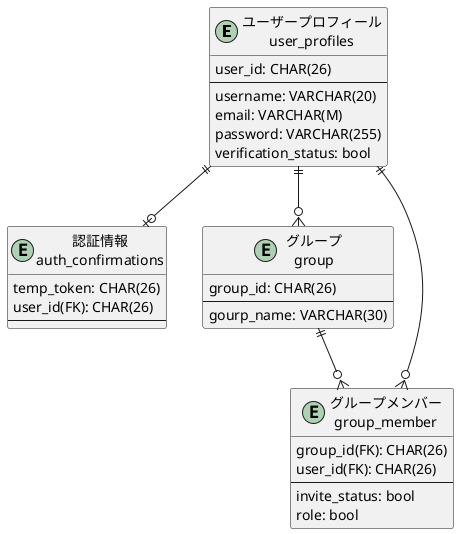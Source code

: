 @startuml identityManagement

entity "ユーザープロフィール\nuser_profiles" as user_profiles {
    user_id: CHAR(26)
    --
    username: VARCHAR(20)
    email: VARCHAR(M)
    password: VARCHAR(255)
    verification_status: bool
}

entity "認証情報\nauth_confirmations" as auth_confirmations {
    temp_token: CHAR(26)
    user_id(FK): CHAR(26)
    --
}

entity "グループ\ngroup" as group {
    group_id: CHAR(26)
    --
    gourp_name: VARCHAR(30)
}

entity "グループメンバー\ngroup_member" as group_member {
    group_id(FK): CHAR(26)
    user_id(FK): CHAR(26)
    --
    invite_status: bool
    role: bool
}

user_profiles ||--o| auth_confirmations
user_profiles ||--o{ group
group ||--o{ group_member
user_profiles ||--o{ group_member

@enduml